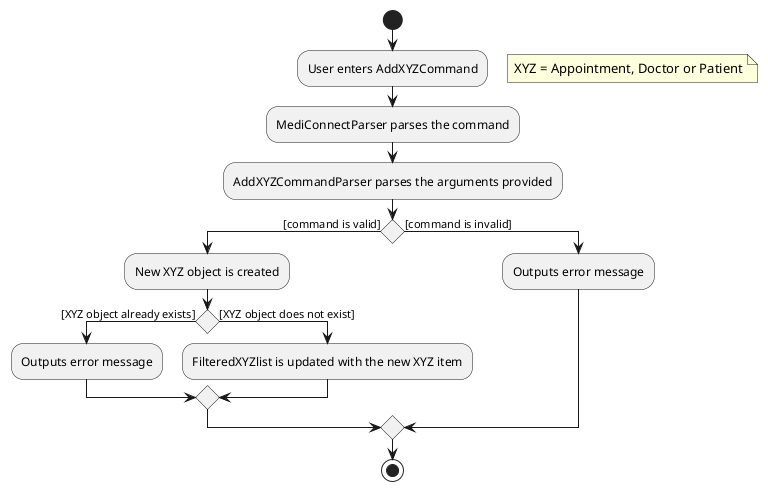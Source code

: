 @startuml
'https://plantuml.com/activity-diagram-beta

start
:User enters AddXYZCommand;
floating note right
    XYZ = Appointment, Doctor or Patient
end note
:MediConnectParser parses the command;
:AddXYZCommandParser parses the arguments provided;
if () then ([command is valid])
  :New XYZ object is created;
    if() then ([XYZ object already exists])
    :Outputs error message;
    else ([XYZ object does not exist])
    :FilteredXYZlist is updated with the new XYZ item;
    endif
else ([command is invalid])
  :Outputs error message;
endif

stop
@enduml
